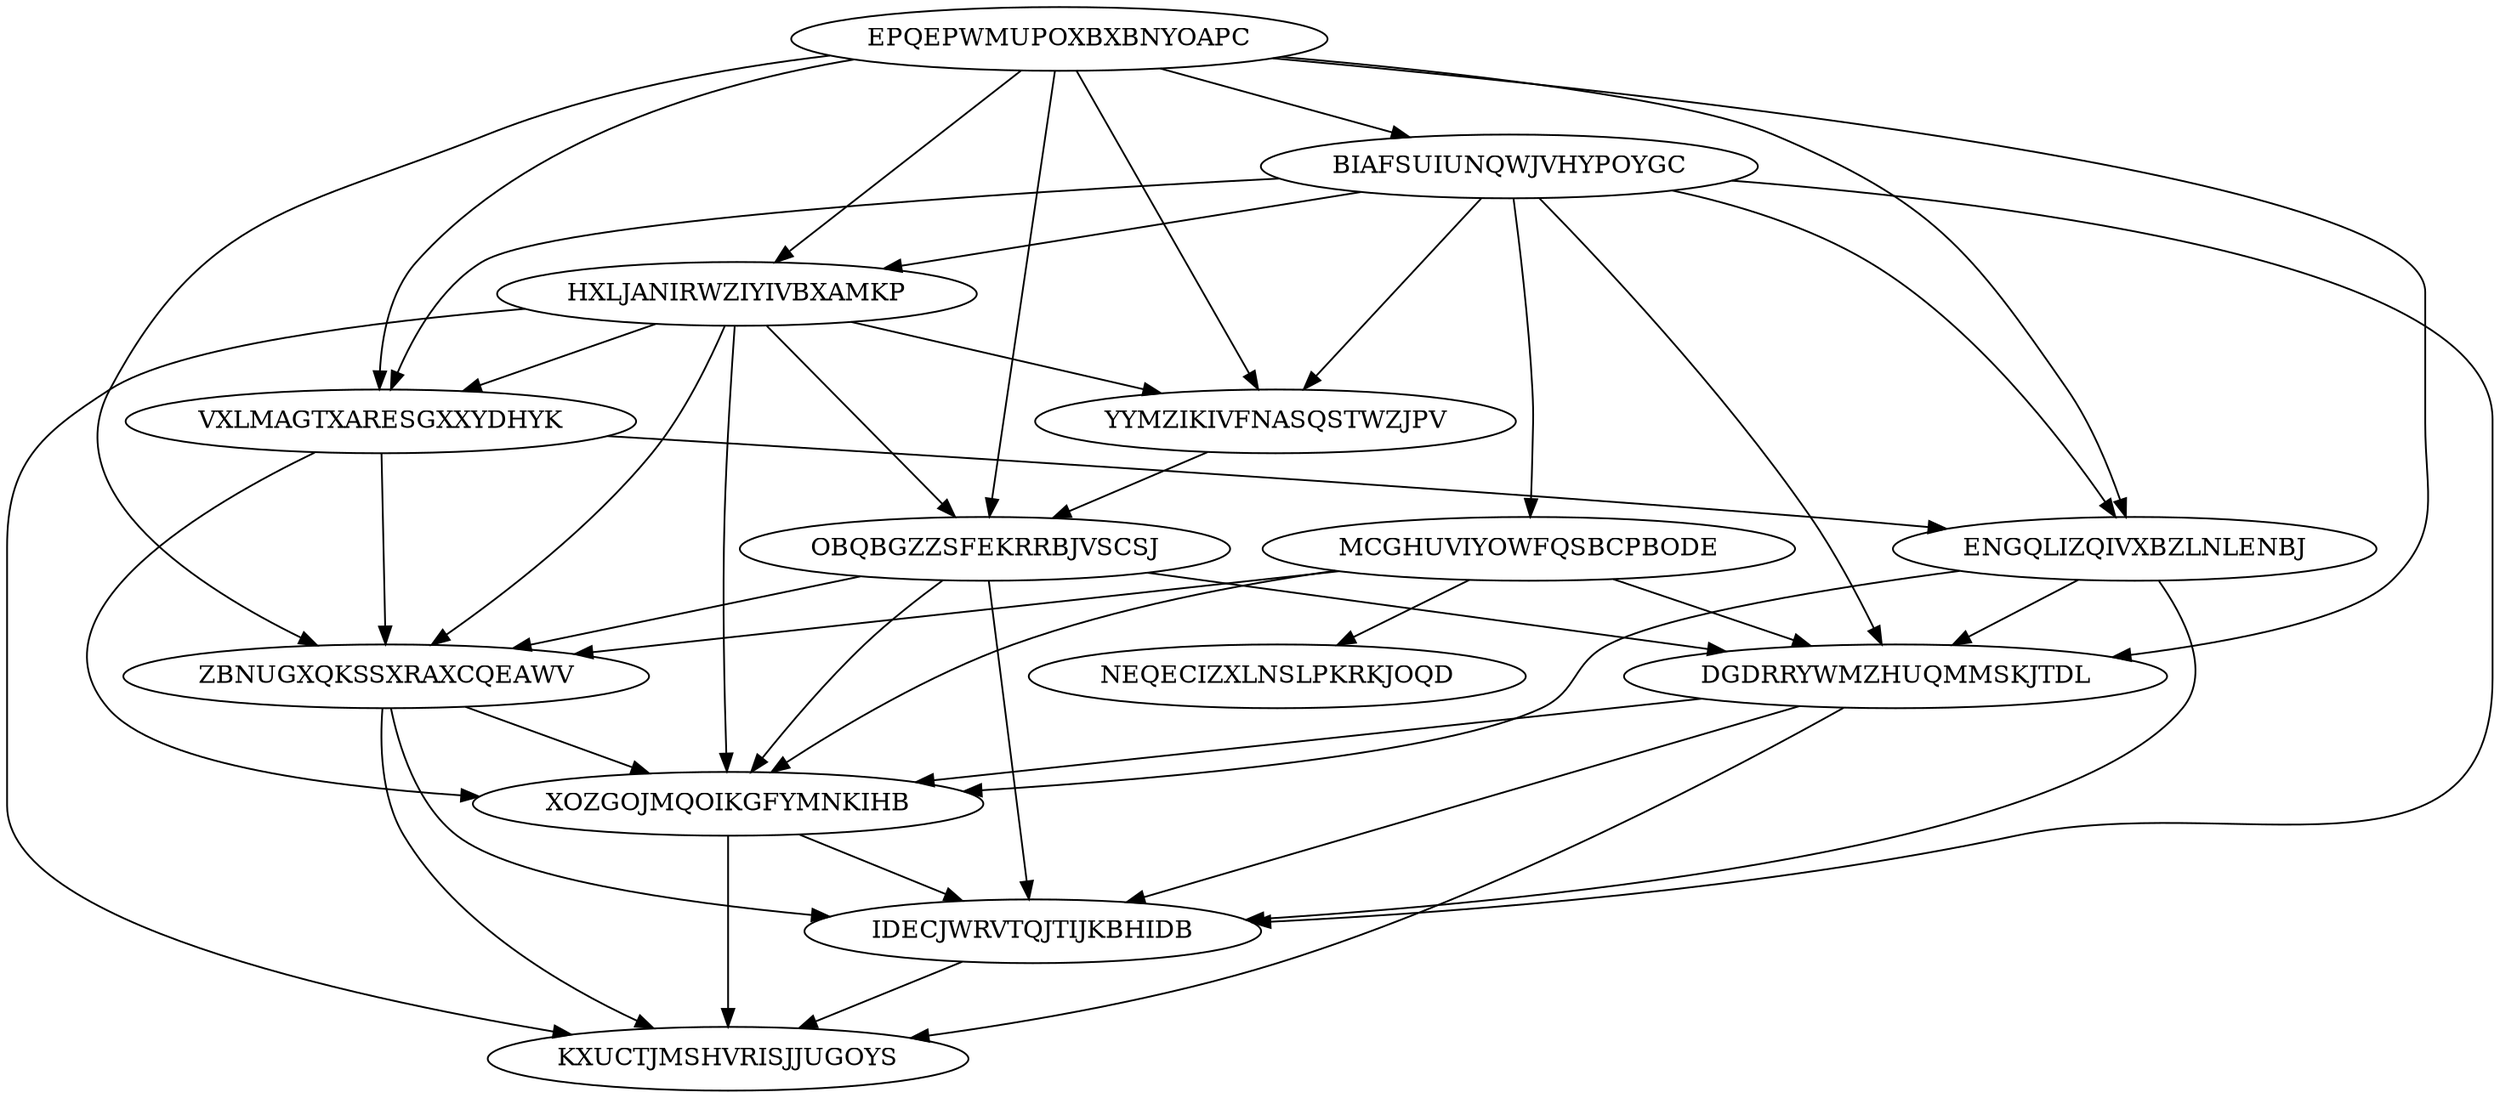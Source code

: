 digraph N14M45 {
	EPQEPWMUPOXBXBNYOAPC	[Weight=15];
	BIAFSUIUNQWJVHYPOYGC	[Weight=11];
	HXLJANIRWZIYIVBXAMKP	[Weight=19];
	YYMZIKIVFNASQSTWZJPV	[Weight=15];
	OBQBGZZSFEKRRBJVSCSJ	[Weight=14];
	MCGHUVIYOWFQSBCPBODE	[Weight=16];
	VXLMAGTXARESGXXYDHYK	[Weight=17];
	ENGQLIZQIVXBZLNLENBJ	[Weight=16];
	NEQECIZXLNSLPKRKJOQD	[Weight=17];
	DGDRRYWMZHUQMMSKJTDL	[Weight=15];
	ZBNUGXQKSSXRAXCQEAWV	[Weight=11];
	XOZGOJMQOIKGFYMNKIHB	[Weight=11];
	IDECJWRVTQJTIJKBHIDB	[Weight=19];
	KXUCTJMSHVRISJJUGOYS	[Weight=11];
	HXLJANIRWZIYIVBXAMKP -> ZBNUGXQKSSXRAXCQEAWV [Weight=12];
	OBQBGZZSFEKRRBJVSCSJ -> IDECJWRVTQJTIJKBHIDB [Weight=17];
	HXLJANIRWZIYIVBXAMKP -> YYMZIKIVFNASQSTWZJPV [Weight=14];
	MCGHUVIYOWFQSBCPBODE -> ZBNUGXQKSSXRAXCQEAWV [Weight=12];
	HXLJANIRWZIYIVBXAMKP -> VXLMAGTXARESGXXYDHYK [Weight=17];
	BIAFSUIUNQWJVHYPOYGC -> YYMZIKIVFNASQSTWZJPV [Weight=14];
	HXLJANIRWZIYIVBXAMKP -> KXUCTJMSHVRISJJUGOYS [Weight=16];
	EPQEPWMUPOXBXBNYOAPC -> HXLJANIRWZIYIVBXAMKP [Weight=11];
	ZBNUGXQKSSXRAXCQEAWV -> XOZGOJMQOIKGFYMNKIHB [Weight=11];
	BIAFSUIUNQWJVHYPOYGC -> IDECJWRVTQJTIJKBHIDB [Weight=16];
	ENGQLIZQIVXBZLNLENBJ -> XOZGOJMQOIKGFYMNKIHB [Weight=13];
	EPQEPWMUPOXBXBNYOAPC -> DGDRRYWMZHUQMMSKJTDL [Weight=20];
	OBQBGZZSFEKRRBJVSCSJ -> ZBNUGXQKSSXRAXCQEAWV [Weight=10];
	VXLMAGTXARESGXXYDHYK -> ENGQLIZQIVXBZLNLENBJ [Weight=12];
	BIAFSUIUNQWJVHYPOYGC -> HXLJANIRWZIYIVBXAMKP [Weight=13];
	YYMZIKIVFNASQSTWZJPV -> OBQBGZZSFEKRRBJVSCSJ [Weight=16];
	DGDRRYWMZHUQMMSKJTDL -> IDECJWRVTQJTIJKBHIDB [Weight=16];
	EPQEPWMUPOXBXBNYOAPC -> YYMZIKIVFNASQSTWZJPV [Weight=18];
	VXLMAGTXARESGXXYDHYK -> ZBNUGXQKSSXRAXCQEAWV [Weight=14];
	DGDRRYWMZHUQMMSKJTDL -> XOZGOJMQOIKGFYMNKIHB [Weight=18];
	MCGHUVIYOWFQSBCPBODE -> DGDRRYWMZHUQMMSKJTDL [Weight=14];
	VXLMAGTXARESGXXYDHYK -> XOZGOJMQOIKGFYMNKIHB [Weight=11];
	ENGQLIZQIVXBZLNLENBJ -> DGDRRYWMZHUQMMSKJTDL [Weight=10];
	EPQEPWMUPOXBXBNYOAPC -> ENGQLIZQIVXBZLNLENBJ [Weight=10];
	BIAFSUIUNQWJVHYPOYGC -> ENGQLIZQIVXBZLNLENBJ [Weight=17];
	OBQBGZZSFEKRRBJVSCSJ -> XOZGOJMQOIKGFYMNKIHB [Weight=14];
	DGDRRYWMZHUQMMSKJTDL -> KXUCTJMSHVRISJJUGOYS [Weight=19];
	ENGQLIZQIVXBZLNLENBJ -> IDECJWRVTQJTIJKBHIDB [Weight=16];
	MCGHUVIYOWFQSBCPBODE -> XOZGOJMQOIKGFYMNKIHB [Weight=10];
	EPQEPWMUPOXBXBNYOAPC -> VXLMAGTXARESGXXYDHYK [Weight=14];
	OBQBGZZSFEKRRBJVSCSJ -> DGDRRYWMZHUQMMSKJTDL [Weight=15];
	IDECJWRVTQJTIJKBHIDB -> KXUCTJMSHVRISJJUGOYS [Weight=17];
	HXLJANIRWZIYIVBXAMKP -> OBQBGZZSFEKRRBJVSCSJ [Weight=19];
	BIAFSUIUNQWJVHYPOYGC -> VXLMAGTXARESGXXYDHYK [Weight=12];
	EPQEPWMUPOXBXBNYOAPC -> OBQBGZZSFEKRRBJVSCSJ [Weight=17];
	HXLJANIRWZIYIVBXAMKP -> XOZGOJMQOIKGFYMNKIHB [Weight=13];
	EPQEPWMUPOXBXBNYOAPC -> ZBNUGXQKSSXRAXCQEAWV [Weight=16];
	BIAFSUIUNQWJVHYPOYGC -> DGDRRYWMZHUQMMSKJTDL [Weight=12];
	EPQEPWMUPOXBXBNYOAPC -> BIAFSUIUNQWJVHYPOYGC [Weight=12];
	BIAFSUIUNQWJVHYPOYGC -> MCGHUVIYOWFQSBCPBODE [Weight=20];
	MCGHUVIYOWFQSBCPBODE -> NEQECIZXLNSLPKRKJOQD [Weight=11];
	XOZGOJMQOIKGFYMNKIHB -> KXUCTJMSHVRISJJUGOYS [Weight=20];
	XOZGOJMQOIKGFYMNKIHB -> IDECJWRVTQJTIJKBHIDB [Weight=14];
	ZBNUGXQKSSXRAXCQEAWV -> IDECJWRVTQJTIJKBHIDB [Weight=16];
	ZBNUGXQKSSXRAXCQEAWV -> KXUCTJMSHVRISJJUGOYS [Weight=17];
}
